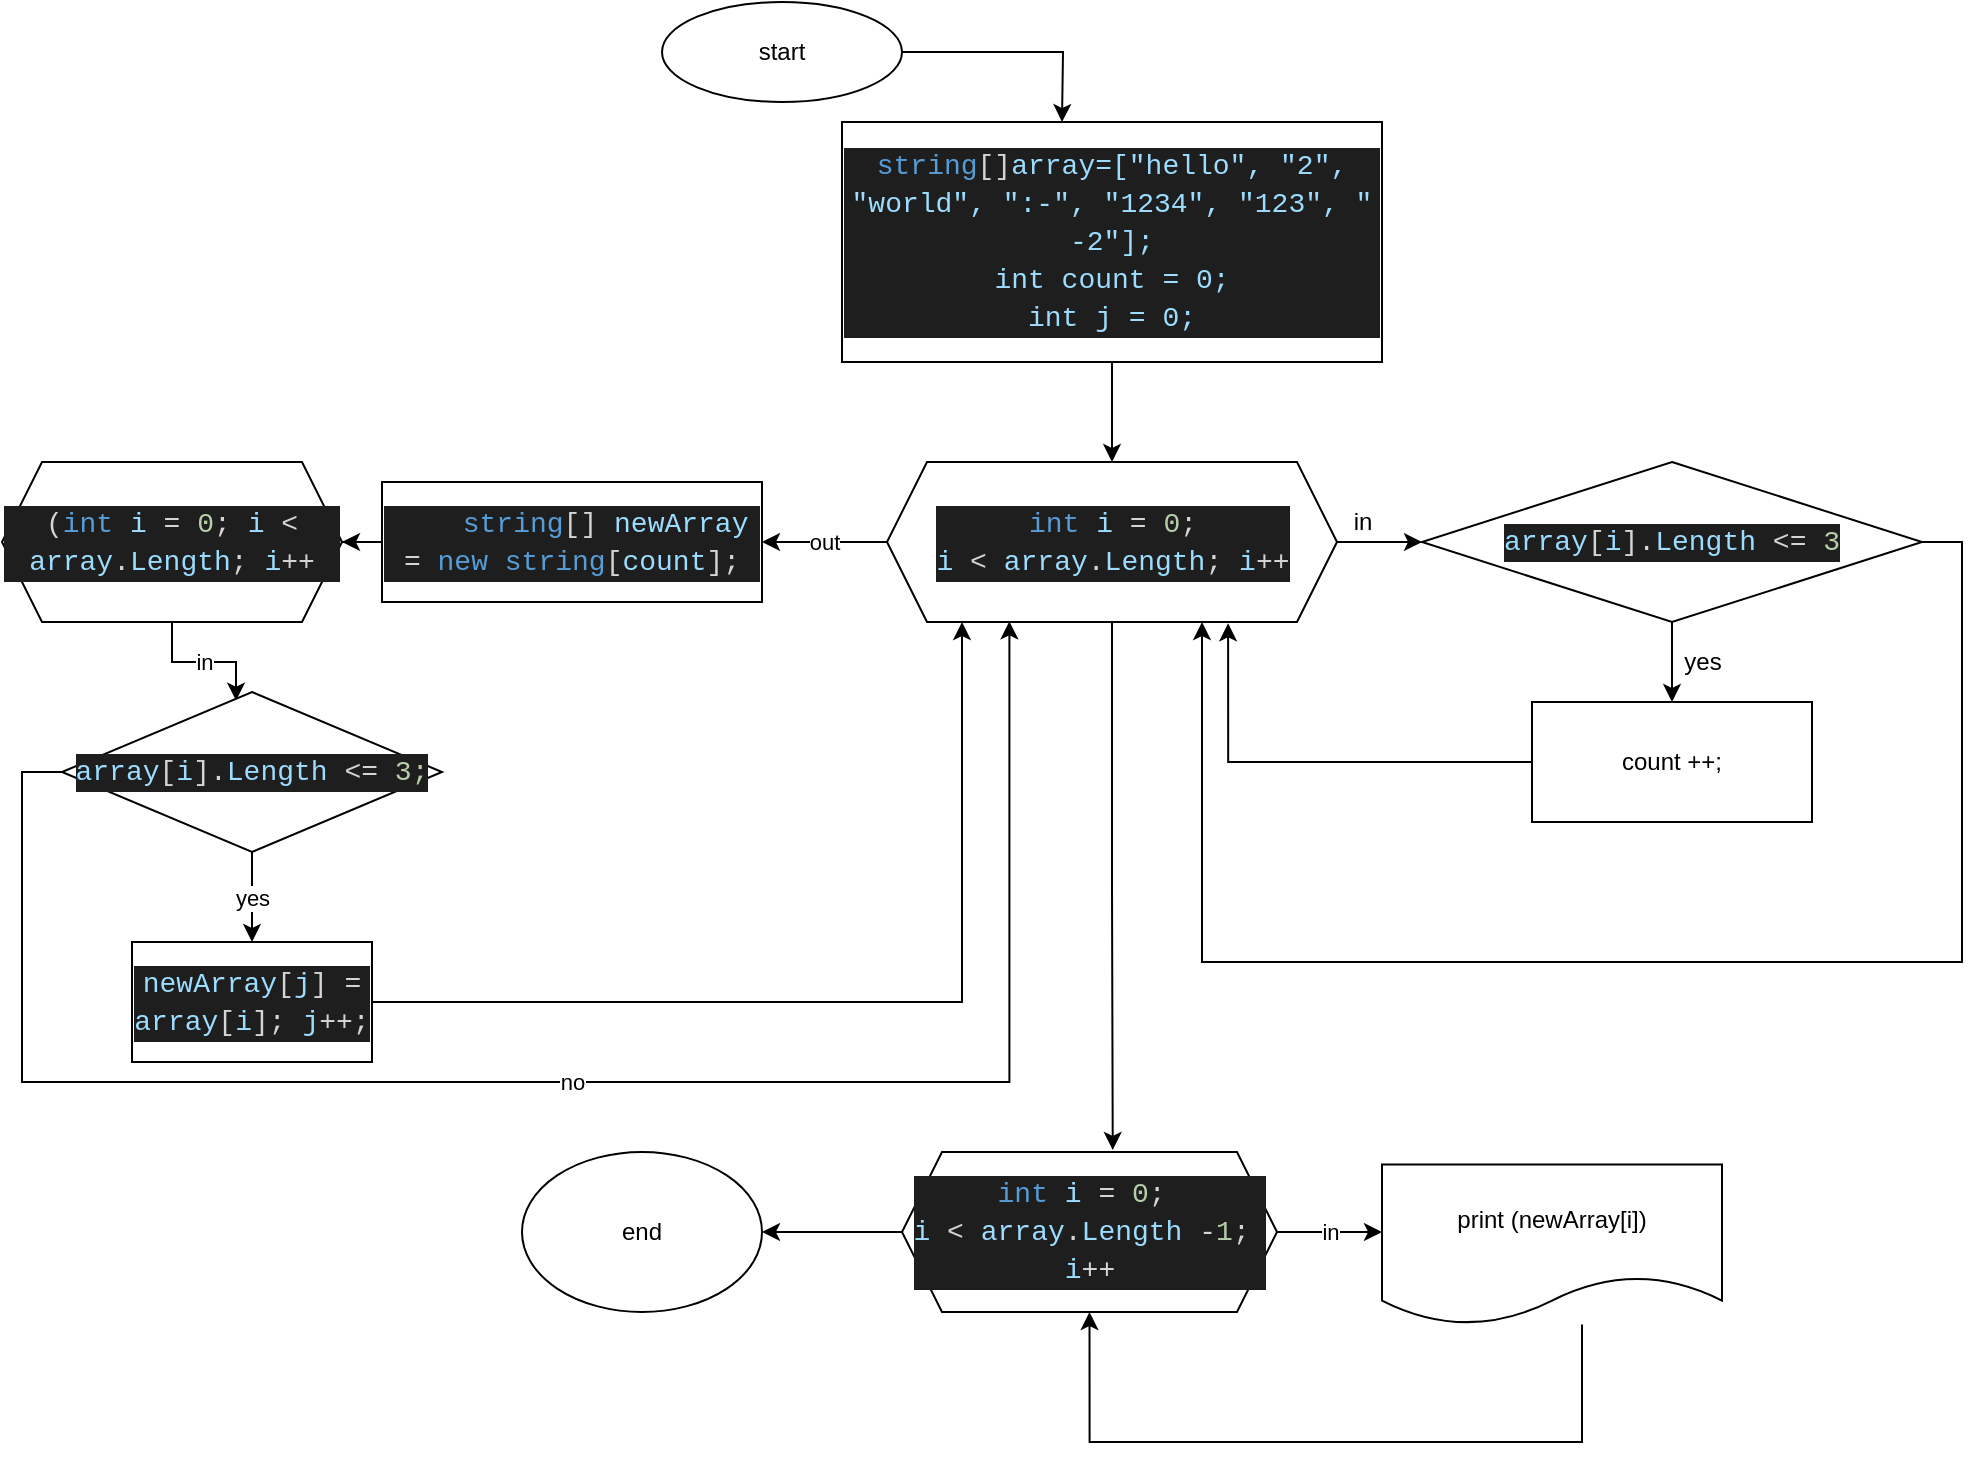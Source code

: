 <mxfile version="20.5.3" type="device"><diagram id="TlqHKRCKqLldsu52jPa_" name="Страница 1"><mxGraphModel dx="1483" dy="781" grid="1" gridSize="10" guides="1" tooltips="1" connect="1" arrows="1" fold="1" page="1" pageScale="1" pageWidth="827" pageHeight="1169" math="0" shadow="0"><root><mxCell id="0"/><mxCell id="1" parent="0"/><mxCell id="R5gHYoyASSXyeqhZOWB7-13" style="edgeStyle=orthogonalEdgeStyle;rounded=0;orthogonalLoop=1;jettySize=auto;html=1;" edge="1" parent="1" source="R5gHYoyASSXyeqhZOWB7-1"><mxGeometry relative="1" as="geometry"><mxPoint x="540" y="70" as="targetPoint"/></mxGeometry></mxCell><mxCell id="R5gHYoyASSXyeqhZOWB7-1" value="start" style="ellipse;whiteSpace=wrap;html=1;" vertex="1" parent="1"><mxGeometry x="340" y="10" width="120" height="50" as="geometry"/></mxCell><mxCell id="R5gHYoyASSXyeqhZOWB7-17" style="edgeStyle=orthogonalEdgeStyle;rounded=0;orthogonalLoop=1;jettySize=auto;html=1;" edge="1" parent="1" source="R5gHYoyASSXyeqhZOWB7-5" target="R5gHYoyASSXyeqhZOWB7-14"><mxGeometry relative="1" as="geometry"/></mxCell><mxCell id="R5gHYoyASSXyeqhZOWB7-5" value="&lt;div style=&quot;color: rgb(212, 212, 212); background-color: rgb(30, 30, 30); font-family: Consolas, &amp;quot;Courier New&amp;quot;, monospace; font-size: 14px; line-height: 19px;&quot;&gt;&lt;span style=&quot;color: #569cd6;&quot;&gt;string&lt;/span&gt;[]&lt;span style=&quot;color: #9cdcfe;&quot;&gt;array=[&quot;hello&quot;, &quot;2&quot;, &quot;world&quot;, &quot;:-&quot;, &quot;1234&quot;, &quot;123&quot;, &quot; -2&quot;];&lt;/span&gt;&lt;/div&gt;&lt;div style=&quot;color: rgb(212, 212, 212); background-color: rgb(30, 30, 30); font-family: Consolas, &amp;quot;Courier New&amp;quot;, monospace; font-size: 14px; line-height: 19px;&quot;&gt;&lt;span style=&quot;color: #9cdcfe;&quot;&gt;int count = 0;&lt;/span&gt;&lt;/div&gt;&lt;div style=&quot;color: rgb(212, 212, 212); background-color: rgb(30, 30, 30); font-family: Consolas, &amp;quot;Courier New&amp;quot;, monospace; font-size: 14px; line-height: 19px;&quot;&gt;&lt;span style=&quot;color: #9cdcfe;&quot;&gt;int j = 0;&lt;/span&gt;&lt;/div&gt;" style="rounded=0;whiteSpace=wrap;html=1;" vertex="1" parent="1"><mxGeometry x="430" y="70" width="270" height="120" as="geometry"/></mxCell><mxCell id="R5gHYoyASSXyeqhZOWB7-19" style="edgeStyle=orthogonalEdgeStyle;rounded=0;orthogonalLoop=1;jettySize=auto;html=1;entryX=0;entryY=0.5;entryDx=0;entryDy=0;" edge="1" parent="1" source="R5gHYoyASSXyeqhZOWB7-14" target="R5gHYoyASSXyeqhZOWB7-18"><mxGeometry relative="1" as="geometry"/></mxCell><mxCell id="R5gHYoyASSXyeqhZOWB7-30" value="out" style="edgeStyle=orthogonalEdgeStyle;rounded=0;orthogonalLoop=1;jettySize=auto;html=1;" edge="1" parent="1" source="R5gHYoyASSXyeqhZOWB7-14" target="R5gHYoyASSXyeqhZOWB7-29"><mxGeometry relative="1" as="geometry"/></mxCell><mxCell id="R5gHYoyASSXyeqhZOWB7-46" style="edgeStyle=orthogonalEdgeStyle;rounded=0;orthogonalLoop=1;jettySize=auto;html=1;entryX=0.562;entryY=-0.013;entryDx=0;entryDy=0;entryPerimeter=0;" edge="1" parent="1" source="R5gHYoyASSXyeqhZOWB7-14" target="R5gHYoyASSXyeqhZOWB7-45"><mxGeometry relative="1" as="geometry"/></mxCell><mxCell id="R5gHYoyASSXyeqhZOWB7-14" value="&lt;div style=&quot;color: rgb(212, 212, 212); background-color: rgb(30, 30, 30); font-family: Consolas, &amp;quot;Courier New&amp;quot;, monospace; font-size: 14px; line-height: 19px;&quot;&gt;&lt;span style=&quot;color: #569cd6;&quot;&gt;int&lt;/span&gt; &lt;span style=&quot;color: #9cdcfe;&quot;&gt;i&lt;/span&gt; = &lt;span style=&quot;color: #b5cea8;&quot;&gt;0&lt;/span&gt;;&lt;/div&gt;&lt;div style=&quot;color: rgb(212, 212, 212); background-color: rgb(30, 30, 30); font-family: Consolas, &amp;quot;Courier New&amp;quot;, monospace; font-size: 14px; line-height: 19px;&quot;&gt;&lt;span style=&quot;color: #9cdcfe;&quot;&gt;i&lt;/span&gt; &amp;lt; &lt;span style=&quot;color: #9cdcfe;&quot;&gt;array&lt;/span&gt;.&lt;span style=&quot;color: #9cdcfe;&quot;&gt;Length&lt;/span&gt;; &lt;span style=&quot;color: #9cdcfe;&quot;&gt;i&lt;/span&gt;++&lt;/div&gt;" style="shape=hexagon;perimeter=hexagonPerimeter2;whiteSpace=wrap;html=1;fixedSize=1;" vertex="1" parent="1"><mxGeometry x="452.5" y="240" width="225" height="80" as="geometry"/></mxCell><mxCell id="R5gHYoyASSXyeqhZOWB7-25" style="edgeStyle=orthogonalEdgeStyle;rounded=0;orthogonalLoop=1;jettySize=auto;html=1;entryX=0.5;entryY=0;entryDx=0;entryDy=0;" edge="1" parent="1" source="R5gHYoyASSXyeqhZOWB7-18" target="R5gHYoyASSXyeqhZOWB7-22"><mxGeometry relative="1" as="geometry"/></mxCell><mxCell id="R5gHYoyASSXyeqhZOWB7-28" style="edgeStyle=orthogonalEdgeStyle;rounded=0;orthogonalLoop=1;jettySize=auto;html=1;" edge="1" parent="1" source="R5gHYoyASSXyeqhZOWB7-18"><mxGeometry relative="1" as="geometry"><mxPoint x="610" y="320" as="targetPoint"/><Array as="points"><mxPoint x="990" y="280"/><mxPoint x="990" y="490"/><mxPoint x="610" y="490"/><mxPoint x="610" y="320"/></Array></mxGeometry></mxCell><mxCell id="R5gHYoyASSXyeqhZOWB7-18" value="&lt;div style=&quot;color: rgb(212, 212, 212); background-color: rgb(30, 30, 30); font-family: Consolas, &amp;quot;Courier New&amp;quot;, monospace; font-size: 14px; line-height: 19px;&quot;&gt;&lt;span style=&quot;color: #9cdcfe;&quot;&gt;array&lt;/span&gt;[&lt;span style=&quot;color: #9cdcfe;&quot;&gt;i&lt;/span&gt;].&lt;span style=&quot;color: #9cdcfe;&quot;&gt;Length&lt;/span&gt; &amp;lt;= &lt;span style=&quot;color: #b5cea8;&quot;&gt;3&lt;/span&gt;&lt;/div&gt;" style="rhombus;whiteSpace=wrap;html=1;" vertex="1" parent="1"><mxGeometry x="720" y="240" width="250" height="80" as="geometry"/></mxCell><mxCell id="R5gHYoyASSXyeqhZOWB7-20" value="in" style="text;html=1;align=center;verticalAlign=middle;resizable=0;points=[];autosize=1;strokeColor=none;fillColor=none;" vertex="1" parent="1"><mxGeometry x="675" y="255" width="30" height="30" as="geometry"/></mxCell><mxCell id="R5gHYoyASSXyeqhZOWB7-27" style="edgeStyle=orthogonalEdgeStyle;rounded=0;orthogonalLoop=1;jettySize=auto;html=1;entryX=0.758;entryY=1.008;entryDx=0;entryDy=0;entryPerimeter=0;" edge="1" parent="1" source="R5gHYoyASSXyeqhZOWB7-22" target="R5gHYoyASSXyeqhZOWB7-14"><mxGeometry relative="1" as="geometry"/></mxCell><mxCell id="R5gHYoyASSXyeqhZOWB7-22" value="count ++;" style="rounded=0;whiteSpace=wrap;html=1;" vertex="1" parent="1"><mxGeometry x="775" y="360" width="140" height="60" as="geometry"/></mxCell><mxCell id="R5gHYoyASSXyeqhZOWB7-26" value="yes" style="text;html=1;align=center;verticalAlign=middle;resizable=0;points=[];autosize=1;strokeColor=none;fillColor=none;" vertex="1" parent="1"><mxGeometry x="840" y="325" width="40" height="30" as="geometry"/></mxCell><mxCell id="R5gHYoyASSXyeqhZOWB7-33" style="edgeStyle=orthogonalEdgeStyle;rounded=0;orthogonalLoop=1;jettySize=auto;html=1;entryX=1;entryY=0.5;entryDx=0;entryDy=0;" edge="1" parent="1" source="R5gHYoyASSXyeqhZOWB7-29" target="R5gHYoyASSXyeqhZOWB7-32"><mxGeometry relative="1" as="geometry"/></mxCell><mxCell id="R5gHYoyASSXyeqhZOWB7-29" value="&lt;div style=&quot;color: rgb(212, 212, 212); background-color: rgb(30, 30, 30); font-family: Consolas, &amp;quot;Courier New&amp;quot;, monospace; font-size: 14px; line-height: 19px;&quot;&gt;&amp;nbsp; &amp;nbsp; &lt;span style=&quot;color: #569cd6;&quot;&gt;string&lt;/span&gt;[] &lt;span style=&quot;color: #9cdcfe;&quot;&gt;newArray&lt;/span&gt; = &lt;span style=&quot;color: #569cd6;&quot;&gt;new&lt;/span&gt; &lt;span style=&quot;color: #569cd6;&quot;&gt;string&lt;/span&gt;[&lt;span style=&quot;color: #9cdcfe;&quot;&gt;count&lt;/span&gt;];&lt;/div&gt;" style="rounded=0;whiteSpace=wrap;html=1;" vertex="1" parent="1"><mxGeometry x="200" y="250" width="190" height="60" as="geometry"/></mxCell><mxCell id="R5gHYoyASSXyeqhZOWB7-35" value="in" style="edgeStyle=orthogonalEdgeStyle;rounded=0;orthogonalLoop=1;jettySize=auto;html=1;entryX=0.458;entryY=0.054;entryDx=0;entryDy=0;entryPerimeter=0;" edge="1" parent="1" source="R5gHYoyASSXyeqhZOWB7-32" target="R5gHYoyASSXyeqhZOWB7-34"><mxGeometry relative="1" as="geometry"/></mxCell><mxCell id="R5gHYoyASSXyeqhZOWB7-32" value="&lt;div style=&quot;color: rgb(212, 212, 212); background-color: rgb(30, 30, 30); font-family: Consolas, &amp;quot;Courier New&amp;quot;, monospace; font-size: 14px; line-height: 19px;&quot;&gt;(&lt;span style=&quot;color: #569cd6;&quot;&gt;int&lt;/span&gt; &lt;span style=&quot;color: #9cdcfe;&quot;&gt;i&lt;/span&gt; = &lt;span style=&quot;color: #b5cea8;&quot;&gt;0&lt;/span&gt;; &lt;span style=&quot;color: #9cdcfe;&quot;&gt;i&lt;/span&gt; &amp;lt; &lt;span style=&quot;color: #9cdcfe;&quot;&gt;array&lt;/span&gt;.&lt;span style=&quot;color: #9cdcfe;&quot;&gt;Length&lt;/span&gt;; &lt;span style=&quot;color: #9cdcfe;&quot;&gt;i&lt;/span&gt;++&lt;/div&gt;" style="shape=hexagon;perimeter=hexagonPerimeter2;whiteSpace=wrap;html=1;fixedSize=1;" vertex="1" parent="1"><mxGeometry x="10" y="240" width="170" height="80" as="geometry"/></mxCell><mxCell id="R5gHYoyASSXyeqhZOWB7-39" value="yes" style="edgeStyle=orthogonalEdgeStyle;rounded=0;orthogonalLoop=1;jettySize=auto;html=1;entryX=0.5;entryY=0;entryDx=0;entryDy=0;" edge="1" parent="1" source="R5gHYoyASSXyeqhZOWB7-34" target="R5gHYoyASSXyeqhZOWB7-38"><mxGeometry relative="1" as="geometry"/></mxCell><mxCell id="R5gHYoyASSXyeqhZOWB7-43" value="no" style="edgeStyle=orthogonalEdgeStyle;rounded=0;orthogonalLoop=1;jettySize=auto;html=1;entryX=0.272;entryY=0.996;entryDx=0;entryDy=0;entryPerimeter=0;" edge="1" parent="1" source="R5gHYoyASSXyeqhZOWB7-34" target="R5gHYoyASSXyeqhZOWB7-14"><mxGeometry relative="1" as="geometry"><Array as="points"><mxPoint x="20" y="395"/><mxPoint x="20" y="550"/><mxPoint x="514" y="550"/></Array></mxGeometry></mxCell><mxCell id="R5gHYoyASSXyeqhZOWB7-34" value="&lt;div style=&quot;background-color: rgb(30, 30, 30); font-family: Consolas, &amp;quot;Courier New&amp;quot;, monospace; font-size: 14px; line-height: 19px;&quot;&gt;&lt;div style=&quot;color: rgb(212, 212, 212); line-height: 19px;&quot;&gt;&lt;span style=&quot;color: #9cdcfe;&quot;&gt;array&lt;/span&gt;[&lt;span style=&quot;color: #9cdcfe;&quot;&gt;i&lt;/span&gt;].&lt;span style=&quot;color: #9cdcfe;&quot;&gt;Length&lt;/span&gt; &amp;lt;= &lt;span style=&quot;color: #b5cea8;&quot;&gt;3;&lt;/span&gt;&lt;/div&gt;&lt;/div&gt;" style="rhombus;whiteSpace=wrap;html=1;" vertex="1" parent="1"><mxGeometry x="40" y="355" width="190" height="80" as="geometry"/></mxCell><mxCell id="R5gHYoyASSXyeqhZOWB7-40" style="edgeStyle=orthogonalEdgeStyle;rounded=0;orthogonalLoop=1;jettySize=auto;html=1;" edge="1" parent="1" source="R5gHYoyASSXyeqhZOWB7-38" target="R5gHYoyASSXyeqhZOWB7-14"><mxGeometry relative="1" as="geometry"><mxPoint x="480" y="330" as="targetPoint"/><Array as="points"><mxPoint x="490" y="510"/></Array></mxGeometry></mxCell><mxCell id="R5gHYoyASSXyeqhZOWB7-38" value="&lt;div style=&quot;color: rgb(212, 212, 212); background-color: rgb(30, 30, 30); font-family: Consolas, &amp;quot;Courier New&amp;quot;, monospace; font-size: 14px; line-height: 19px;&quot;&gt;&lt;div&gt;&lt;span style=&quot;color: #9cdcfe;&quot;&gt;newArray&lt;/span&gt;[&lt;span style=&quot;color: #9cdcfe;&quot;&gt;j&lt;/span&gt;] = &lt;span style=&quot;color: #9cdcfe;&quot;&gt;array&lt;/span&gt;[&lt;span style=&quot;color: #9cdcfe;&quot;&gt;i&lt;/span&gt;];&amp;nbsp;&lt;span style=&quot;color: rgb(156, 220, 254);&quot;&gt;j&lt;/span&gt;++;&lt;/div&gt;&lt;/div&gt;" style="rounded=0;whiteSpace=wrap;html=1;" vertex="1" parent="1"><mxGeometry x="75" y="480" width="120" height="60" as="geometry"/></mxCell><mxCell id="R5gHYoyASSXyeqhZOWB7-49" value="in" style="edgeStyle=orthogonalEdgeStyle;rounded=0;orthogonalLoop=1;jettySize=auto;html=1;entryX=0;entryY=0.422;entryDx=0;entryDy=0;entryPerimeter=0;" edge="1" parent="1" source="R5gHYoyASSXyeqhZOWB7-45" target="R5gHYoyASSXyeqhZOWB7-47"><mxGeometry relative="1" as="geometry"/></mxCell><mxCell id="R5gHYoyASSXyeqhZOWB7-52" style="edgeStyle=orthogonalEdgeStyle;rounded=0;orthogonalLoop=1;jettySize=auto;html=1;entryX=1;entryY=0.5;entryDx=0;entryDy=0;" edge="1" parent="1" source="R5gHYoyASSXyeqhZOWB7-45" target="R5gHYoyASSXyeqhZOWB7-51"><mxGeometry relative="1" as="geometry"/></mxCell><mxCell id="R5gHYoyASSXyeqhZOWB7-45" value="&lt;div style=&quot;color: rgb(212, 212, 212); background-color: rgb(30, 30, 30); font-family: Consolas, &amp;quot;Courier New&amp;quot;, monospace; font-size: 14px; line-height: 19px;&quot;&gt;&lt;span style=&quot;color: #569cd6;&quot;&gt;int&lt;/span&gt; &lt;span style=&quot;color: #9cdcfe;&quot;&gt;i&lt;/span&gt; = &lt;span style=&quot;color: #b5cea8;&quot;&gt;0&lt;/span&gt;;&amp;nbsp;&lt;/div&gt;&lt;div style=&quot;color: rgb(212, 212, 212); background-color: rgb(30, 30, 30); font-family: Consolas, &amp;quot;Courier New&amp;quot;, monospace; font-size: 14px; line-height: 19px;&quot;&gt;&lt;span style=&quot;color: #9cdcfe;&quot;&gt;i&lt;/span&gt; &amp;lt; &lt;span style=&quot;color: #9cdcfe;&quot;&gt;array&lt;/span&gt;.&lt;span style=&quot;color: #9cdcfe;&quot;&gt;Length&lt;/span&gt; -&lt;span style=&quot;color: #b5cea8;&quot;&gt;1&lt;/span&gt;;&amp;nbsp;&lt;/div&gt;&lt;div style=&quot;color: rgb(212, 212, 212); background-color: rgb(30, 30, 30); font-family: Consolas, &amp;quot;Courier New&amp;quot;, monospace; font-size: 14px; line-height: 19px;&quot;&gt;&lt;span style=&quot;color: #9cdcfe;&quot;&gt;i&lt;/span&gt;++&lt;/div&gt;" style="shape=hexagon;perimeter=hexagonPerimeter2;whiteSpace=wrap;html=1;fixedSize=1;" vertex="1" parent="1"><mxGeometry x="460" y="585" width="187.5" height="80" as="geometry"/></mxCell><mxCell id="R5gHYoyASSXyeqhZOWB7-50" style="edgeStyle=orthogonalEdgeStyle;rounded=0;orthogonalLoop=1;jettySize=auto;html=1;entryX=0.5;entryY=1;entryDx=0;entryDy=0;" edge="1" parent="1" source="R5gHYoyASSXyeqhZOWB7-47" target="R5gHYoyASSXyeqhZOWB7-45"><mxGeometry relative="1" as="geometry"><Array as="points"><mxPoint x="800" y="730"/><mxPoint x="554" y="730"/></Array></mxGeometry></mxCell><mxCell id="R5gHYoyASSXyeqhZOWB7-47" value="print (newArray[i])" style="shape=document;whiteSpace=wrap;html=1;boundedLbl=1;" vertex="1" parent="1"><mxGeometry x="700" y="591.26" width="170" height="80" as="geometry"/></mxCell><mxCell id="R5gHYoyASSXyeqhZOWB7-51" value="end" style="ellipse;whiteSpace=wrap;html=1;" vertex="1" parent="1"><mxGeometry x="270" y="585" width="120" height="80" as="geometry"/></mxCell></root></mxGraphModel></diagram></mxfile>